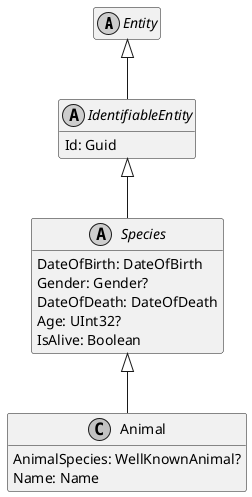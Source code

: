 ﻿@startuml
skinparam monochrome true
hide empty members

abstract class Entity {
}

Entity <|-- IdentifiableEntity

abstract class IdentifiableEntity {
    Id: Guid
}

IdentifiableEntity <|-- Species

abstract class Species {
    DateOfBirth: DateOfBirth
    Gender: Gender?
    DateOfDeath: DateOfDeath
    Age: UInt32?
    IsAlive: Boolean
}

Species <|-- Animal

class Animal {
    AnimalSpecies: WellKnownAnimal?
    Name: Name
}

@enduml
